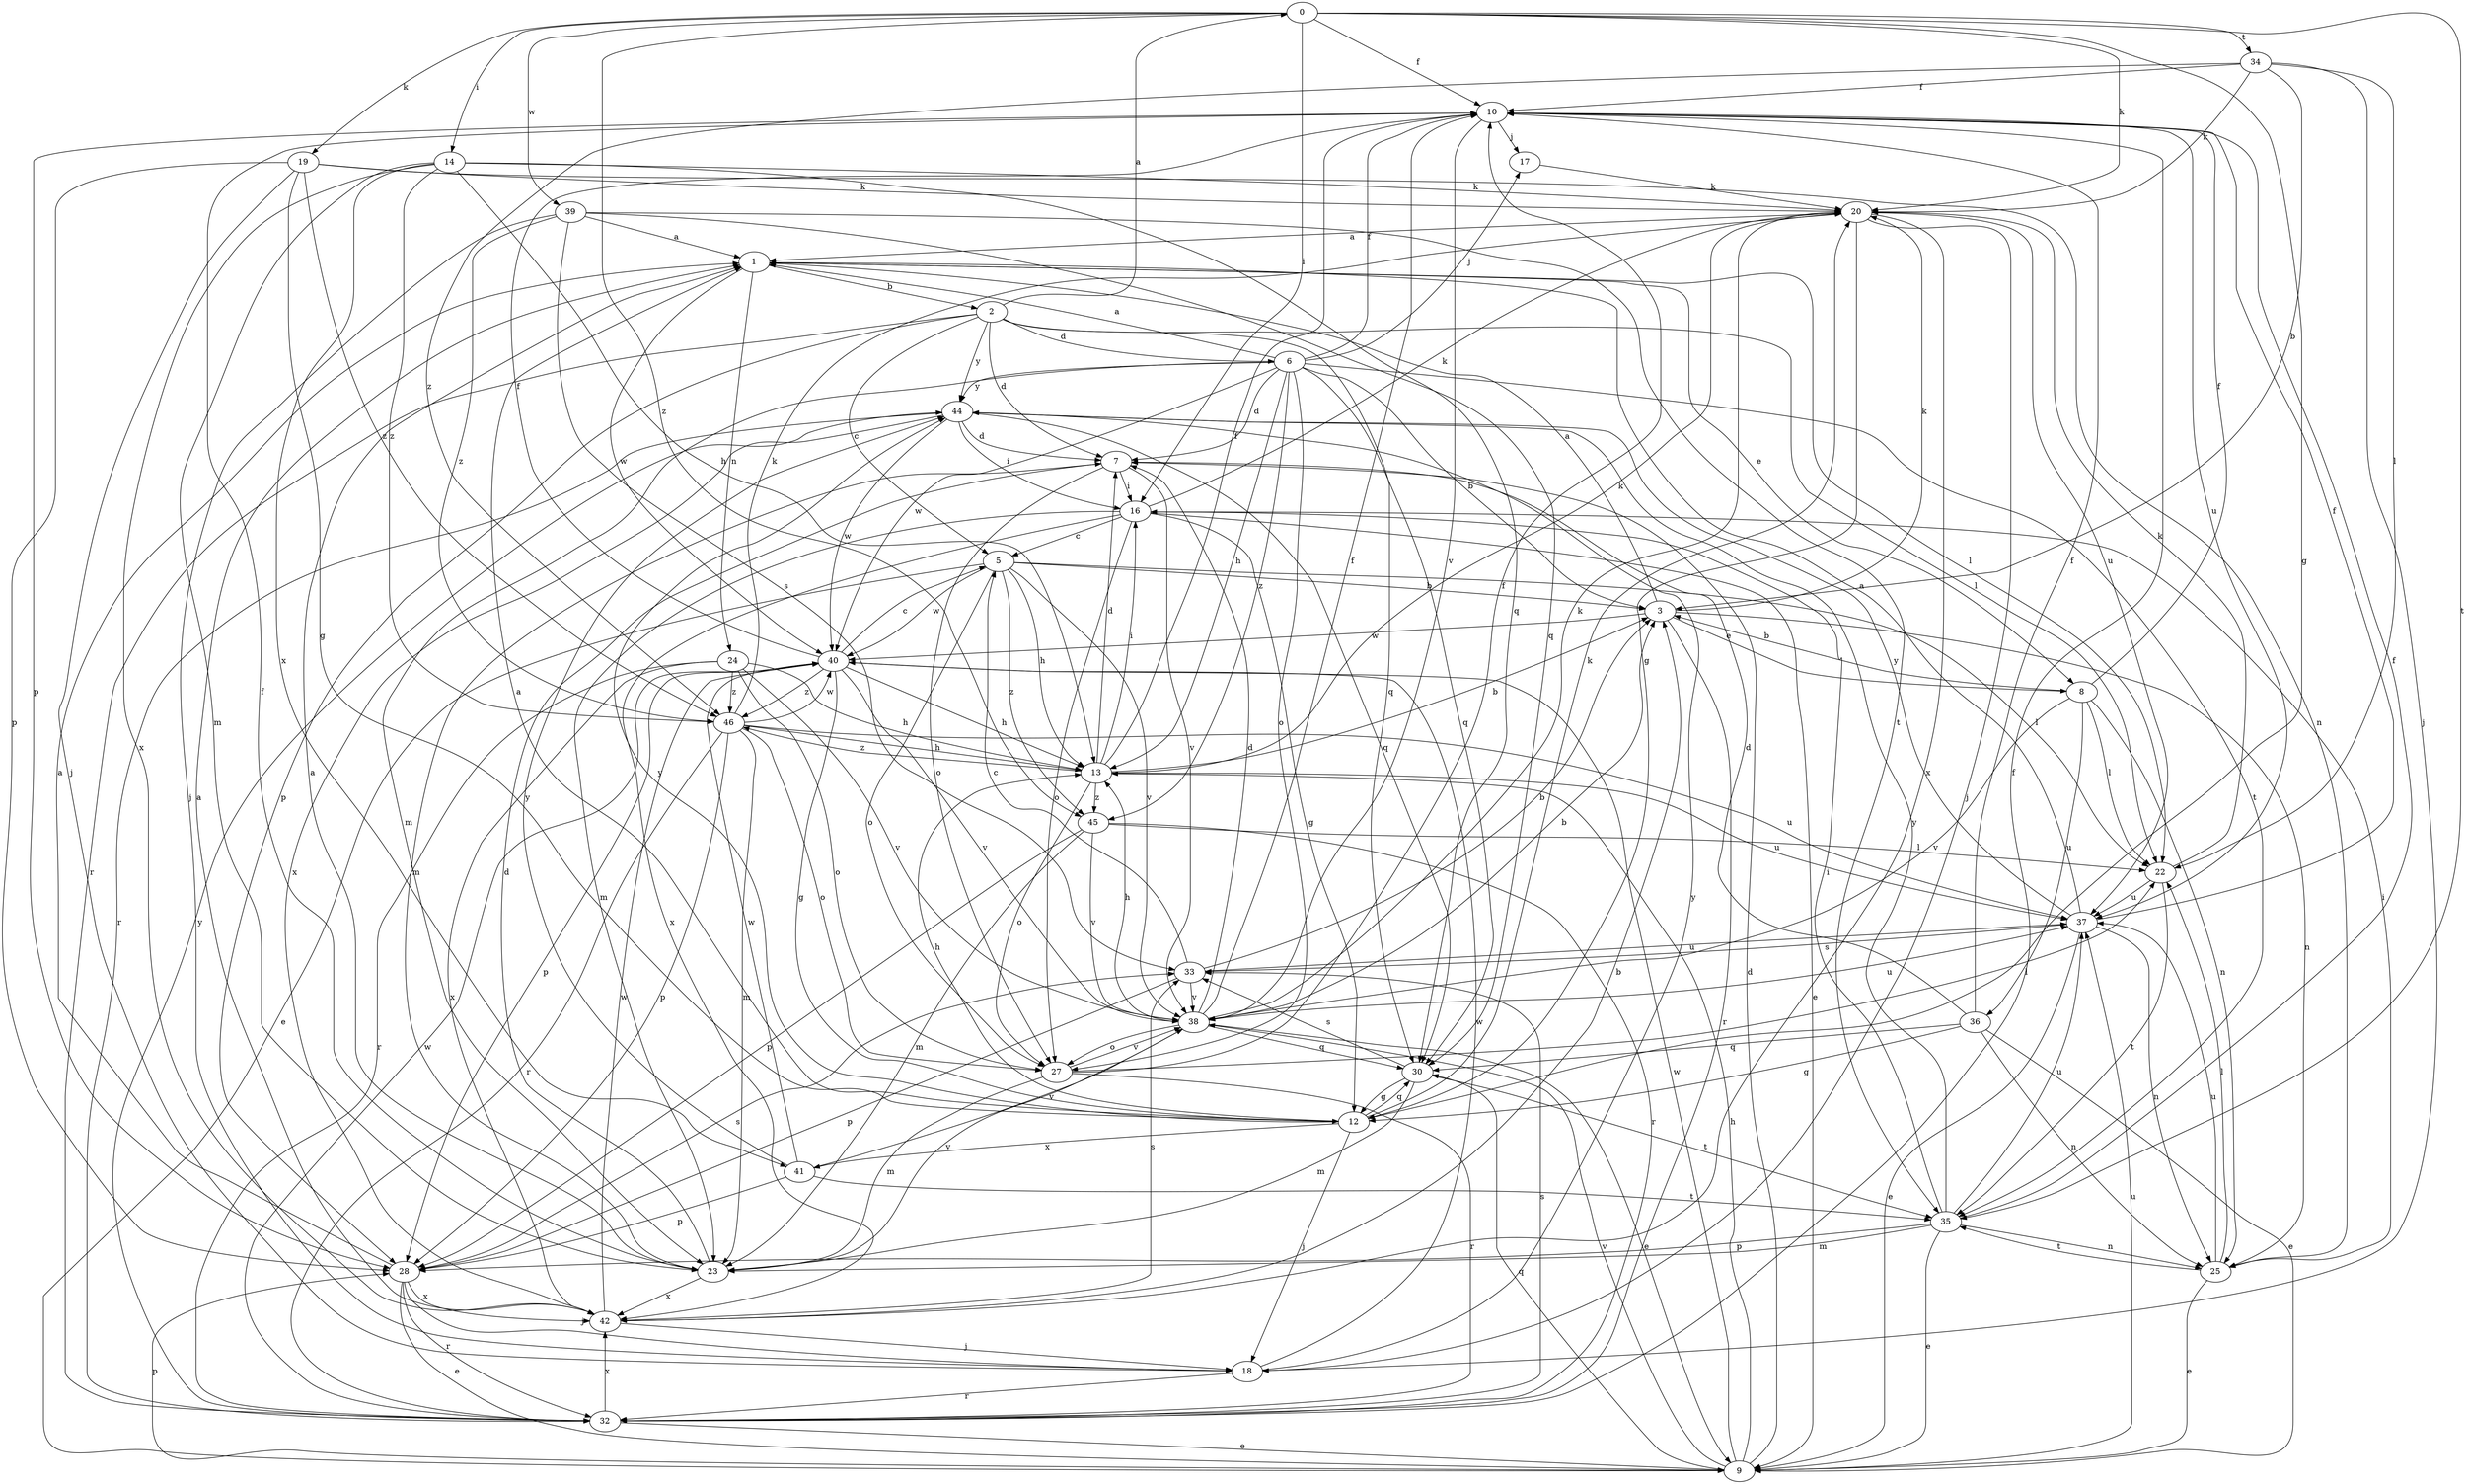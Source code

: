 strict digraph  {
0;
1;
2;
3;
5;
6;
7;
8;
9;
10;
12;
13;
14;
16;
17;
18;
19;
20;
22;
23;
24;
25;
27;
28;
30;
32;
33;
34;
35;
36;
37;
38;
39;
40;
41;
42;
44;
45;
46;
0 -> 10  [label=f];
0 -> 12  [label=g];
0 -> 14  [label=i];
0 -> 16  [label=i];
0 -> 19  [label=k];
0 -> 20  [label=k];
0 -> 34  [label=t];
0 -> 35  [label=t];
0 -> 39  [label=w];
0 -> 45  [label=z];
1 -> 2  [label=b];
1 -> 8  [label=e];
1 -> 22  [label=l];
1 -> 24  [label=n];
1 -> 40  [label=w];
2 -> 0  [label=a];
2 -> 5  [label=c];
2 -> 6  [label=d];
2 -> 7  [label=d];
2 -> 22  [label=l];
2 -> 28  [label=p];
2 -> 30  [label=q];
2 -> 32  [label=r];
2 -> 44  [label=y];
3 -> 1  [label=a];
3 -> 8  [label=e];
3 -> 20  [label=k];
3 -> 25  [label=n];
3 -> 32  [label=r];
3 -> 40  [label=w];
5 -> 3  [label=b];
5 -> 9  [label=e];
5 -> 13  [label=h];
5 -> 22  [label=l];
5 -> 27  [label=o];
5 -> 38  [label=v];
5 -> 40  [label=w];
5 -> 45  [label=z];
6 -> 1  [label=a];
6 -> 3  [label=b];
6 -> 7  [label=d];
6 -> 10  [label=f];
6 -> 13  [label=h];
6 -> 17  [label=j];
6 -> 23  [label=m];
6 -> 27  [label=o];
6 -> 30  [label=q];
6 -> 35  [label=t];
6 -> 40  [label=w];
6 -> 44  [label=y];
6 -> 45  [label=z];
7 -> 16  [label=i];
7 -> 23  [label=m];
7 -> 27  [label=o];
7 -> 38  [label=v];
8 -> 3  [label=b];
8 -> 10  [label=f];
8 -> 22  [label=l];
8 -> 25  [label=n];
8 -> 36  [label=u];
8 -> 38  [label=v];
9 -> 7  [label=d];
9 -> 13  [label=h];
9 -> 28  [label=p];
9 -> 30  [label=q];
9 -> 37  [label=u];
9 -> 38  [label=v];
9 -> 40  [label=w];
10 -> 17  [label=j];
10 -> 28  [label=p];
10 -> 37  [label=u];
10 -> 38  [label=v];
12 -> 1  [label=a];
12 -> 13  [label=h];
12 -> 18  [label=j];
12 -> 20  [label=k];
12 -> 30  [label=q];
12 -> 41  [label=x];
12 -> 44  [label=y];
13 -> 3  [label=b];
13 -> 7  [label=d];
13 -> 10  [label=f];
13 -> 16  [label=i];
13 -> 20  [label=k];
13 -> 27  [label=o];
13 -> 37  [label=u];
13 -> 45  [label=z];
13 -> 46  [label=z];
14 -> 13  [label=h];
14 -> 20  [label=k];
14 -> 23  [label=m];
14 -> 30  [label=q];
14 -> 41  [label=x];
14 -> 42  [label=x];
14 -> 46  [label=z];
16 -> 5  [label=c];
16 -> 9  [label=e];
16 -> 12  [label=g];
16 -> 20  [label=k];
16 -> 23  [label=m];
16 -> 27  [label=o];
16 -> 42  [label=x];
17 -> 20  [label=k];
18 -> 32  [label=r];
18 -> 40  [label=w];
18 -> 44  [label=y];
19 -> 12  [label=g];
19 -> 18  [label=j];
19 -> 20  [label=k];
19 -> 25  [label=n];
19 -> 28  [label=p];
19 -> 46  [label=z];
20 -> 1  [label=a];
20 -> 12  [label=g];
20 -> 18  [label=j];
20 -> 37  [label=u];
20 -> 42  [label=x];
22 -> 20  [label=k];
22 -> 35  [label=t];
22 -> 37  [label=u];
23 -> 1  [label=a];
23 -> 7  [label=d];
23 -> 10  [label=f];
23 -> 38  [label=v];
23 -> 42  [label=x];
24 -> 13  [label=h];
24 -> 27  [label=o];
24 -> 32  [label=r];
24 -> 38  [label=v];
24 -> 42  [label=x];
24 -> 46  [label=z];
25 -> 9  [label=e];
25 -> 16  [label=i];
25 -> 22  [label=l];
25 -> 35  [label=t];
25 -> 37  [label=u];
27 -> 10  [label=f];
27 -> 22  [label=l];
27 -> 23  [label=m];
27 -> 32  [label=r];
27 -> 38  [label=v];
28 -> 1  [label=a];
28 -> 9  [label=e];
28 -> 18  [label=j];
28 -> 32  [label=r];
28 -> 33  [label=s];
28 -> 42  [label=x];
30 -> 12  [label=g];
30 -> 23  [label=m];
30 -> 33  [label=s];
30 -> 35  [label=t];
32 -> 9  [label=e];
32 -> 10  [label=f];
32 -> 33  [label=s];
32 -> 40  [label=w];
32 -> 42  [label=x];
32 -> 44  [label=y];
33 -> 3  [label=b];
33 -> 5  [label=c];
33 -> 28  [label=p];
33 -> 37  [label=u];
33 -> 38  [label=v];
34 -> 3  [label=b];
34 -> 10  [label=f];
34 -> 18  [label=j];
34 -> 20  [label=k];
34 -> 22  [label=l];
34 -> 46  [label=z];
35 -> 9  [label=e];
35 -> 10  [label=f];
35 -> 16  [label=i];
35 -> 23  [label=m];
35 -> 25  [label=n];
35 -> 28  [label=p];
35 -> 37  [label=u];
35 -> 44  [label=y];
36 -> 7  [label=d];
36 -> 9  [label=e];
36 -> 10  [label=f];
36 -> 12  [label=g];
36 -> 25  [label=n];
36 -> 30  [label=q];
37 -> 1  [label=a];
37 -> 9  [label=e];
37 -> 10  [label=f];
37 -> 25  [label=n];
37 -> 33  [label=s];
37 -> 44  [label=y];
38 -> 3  [label=b];
38 -> 7  [label=d];
38 -> 9  [label=e];
38 -> 10  [label=f];
38 -> 13  [label=h];
38 -> 20  [label=k];
38 -> 27  [label=o];
38 -> 30  [label=q];
38 -> 37  [label=u];
39 -> 1  [label=a];
39 -> 18  [label=j];
39 -> 30  [label=q];
39 -> 33  [label=s];
39 -> 35  [label=t];
39 -> 46  [label=z];
40 -> 5  [label=c];
40 -> 10  [label=f];
40 -> 12  [label=g];
40 -> 13  [label=h];
40 -> 28  [label=p];
40 -> 38  [label=v];
40 -> 46  [label=z];
41 -> 28  [label=p];
41 -> 35  [label=t];
41 -> 38  [label=v];
41 -> 40  [label=w];
41 -> 44  [label=y];
42 -> 1  [label=a];
42 -> 3  [label=b];
42 -> 18  [label=j];
42 -> 33  [label=s];
42 -> 40  [label=w];
44 -> 7  [label=d];
44 -> 16  [label=i];
44 -> 30  [label=q];
44 -> 32  [label=r];
44 -> 40  [label=w];
44 -> 42  [label=x];
45 -> 22  [label=l];
45 -> 23  [label=m];
45 -> 28  [label=p];
45 -> 32  [label=r];
45 -> 38  [label=v];
46 -> 13  [label=h];
46 -> 20  [label=k];
46 -> 23  [label=m];
46 -> 27  [label=o];
46 -> 28  [label=p];
46 -> 32  [label=r];
46 -> 37  [label=u];
46 -> 40  [label=w];
}
